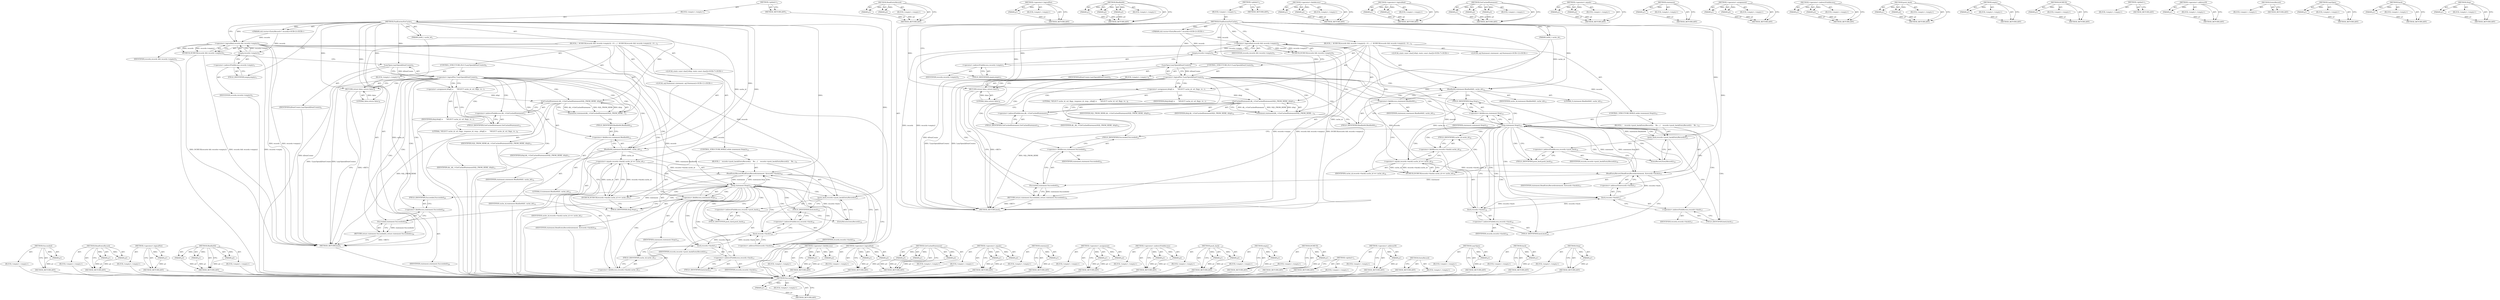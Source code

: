 digraph "Step" {
vulnerable_189 [label=<(METHOD,Succeeded)>];
vulnerable_190 [label=<(PARAM,p1)>];
vulnerable_191 [label=<(BLOCK,&lt;empty&gt;,&lt;empty&gt;)>];
vulnerable_192 [label=<(METHOD_RETURN,ANY)>];
vulnerable_171 [label=<(METHOD,ReadEntryRecord)>];
vulnerable_172 [label=<(PARAM,p1)>];
vulnerable_173 [label=<(PARAM,p2)>];
vulnerable_174 [label=<(BLOCK,&lt;empty&gt;,&lt;empty&gt;)>];
vulnerable_175 [label=<(METHOD_RETURN,ANY)>];
vulnerable_125 [label=<(METHOD,&lt;operator&gt;.logicalNot)>];
vulnerable_126 [label=<(PARAM,p1)>];
vulnerable_127 [label=<(BLOCK,&lt;empty&gt;,&lt;empty&gt;)>];
vulnerable_128 [label=<(METHOD_RETURN,ANY)>];
vulnerable_148 [label=<(METHOD,BindInt64)>];
vulnerable_149 [label=<(PARAM,p1)>];
vulnerable_150 [label=<(PARAM,p2)>];
vulnerable_151 [label=<(PARAM,p3)>];
vulnerable_152 [label=<(BLOCK,&lt;empty&gt;,&lt;empty&gt;)>];
vulnerable_153 [label=<(METHOD_RETURN,ANY)>];
vulnerable_6 [label=<(METHOD,&lt;global&gt;)<SUB>1</SUB>>];
vulnerable_7 [label=<(BLOCK,&lt;empty&gt;,&lt;empty&gt;)<SUB>1</SUB>>];
vulnerable_8 [label=<(METHOD,FindEntriesForCache)<SUB>1</SUB>>];
vulnerable_9 [label=<(PARAM,int64_t cache_id)<SUB>1</SUB>>];
vulnerable_10 [label="<(PARAM,std::vector&lt;EntryRecord&gt;* records)<SUB>2</SUB>>"];
vulnerable_11 [label=<(BLOCK,{
  DCHECK(records &amp;&amp; records-&gt;empty());
  if (...,{
  DCHECK(records &amp;&amp; records-&gt;empty());
  if (...)<SUB>2</SUB>>];
vulnerable_12 [label=<(DCHECK,DCHECK(records &amp;&amp; records-&gt;empty()))<SUB>3</SUB>>];
vulnerable_13 [label=<(&lt;operator&gt;.logicalAnd,records &amp;&amp; records-&gt;empty())<SUB>3</SUB>>];
vulnerable_14 [label=<(IDENTIFIER,records,records &amp;&amp; records-&gt;empty())<SUB>3</SUB>>];
vulnerable_15 [label=<(empty,records-&gt;empty())<SUB>3</SUB>>];
vulnerable_16 [label=<(&lt;operator&gt;.indirectFieldAccess,records-&gt;empty)<SUB>3</SUB>>];
vulnerable_17 [label=<(IDENTIFIER,records,records-&gt;empty())<SUB>3</SUB>>];
vulnerable_18 [label=<(FIELD_IDENTIFIER,empty,empty)<SUB>3</SUB>>];
vulnerable_19 [label=<(CONTROL_STRUCTURE,IF,if (!LazyOpen(kDontCreate)))<SUB>4</SUB>>];
vulnerable_20 [label=<(&lt;operator&gt;.logicalNot,!LazyOpen(kDontCreate))<SUB>4</SUB>>];
vulnerable_21 [label=<(LazyOpen,LazyOpen(kDontCreate))<SUB>4</SUB>>];
vulnerable_22 [label=<(IDENTIFIER,kDontCreate,LazyOpen(kDontCreate))<SUB>4</SUB>>];
vulnerable_23 [label=<(BLOCK,&lt;empty&gt;,&lt;empty&gt;)<SUB>5</SUB>>];
vulnerable_24 [label=<(RETURN,return false;,return false;)<SUB>5</SUB>>];
vulnerable_25 [label=<(LITERAL,false,return false;)<SUB>5</SUB>>];
vulnerable_26 [label="<(LOCAL,static const char[] kSql: static const char[])<SUB>7</SUB>>"];
vulnerable_27 [label=<(&lt;operator&gt;.assignment,kSql[] =
      &quot;SELECT cache_id, url, flags, re...)<SUB>7</SUB>>];
vulnerable_28 [label=<(IDENTIFIER,kSql,kSql[] =
      &quot;SELECT cache_id, url, flags, re...)<SUB>7</SUB>>];
vulnerable_29 [label=<(LITERAL,&quot;SELECT cache_id, url, flags, response_id, resp...,kSql[] =
      &quot;SELECT cache_id, url, flags, re...)<SUB>8</SUB>>];
vulnerable_30 [label="<(LOCAL,sql.Statement statement: sql.Statement)<SUB>11</SUB>>"];
vulnerable_31 [label=<(statement,statement(db_-&gt;GetCachedStatement(SQL_FROM_HERE...)<SUB>11</SUB>>];
vulnerable_32 [label=<(GetCachedStatement,db_-&gt;GetCachedStatement(SQL_FROM_HERE, kSql))<SUB>11</SUB>>];
vulnerable_33 [label=<(&lt;operator&gt;.indirectFieldAccess,db_-&gt;GetCachedStatement)<SUB>11</SUB>>];
vulnerable_34 [label=<(IDENTIFIER,db_,db_-&gt;GetCachedStatement(SQL_FROM_HERE, kSql))<SUB>11</SUB>>];
vulnerable_35 [label=<(FIELD_IDENTIFIER,GetCachedStatement,GetCachedStatement)<SUB>11</SUB>>];
vulnerable_36 [label=<(IDENTIFIER,SQL_FROM_HERE,db_-&gt;GetCachedStatement(SQL_FROM_HERE, kSql))<SUB>11</SUB>>];
vulnerable_37 [label=<(IDENTIFIER,kSql,db_-&gt;GetCachedStatement(SQL_FROM_HERE, kSql))<SUB>11</SUB>>];
vulnerable_38 [label=<(BindInt64,statement.BindInt64(0, cache_id))<SUB>12</SUB>>];
vulnerable_39 [label=<(&lt;operator&gt;.fieldAccess,statement.BindInt64)<SUB>12</SUB>>];
vulnerable_40 [label=<(IDENTIFIER,statement,statement.BindInt64(0, cache_id))<SUB>12</SUB>>];
vulnerable_41 [label=<(FIELD_IDENTIFIER,BindInt64,BindInt64)<SUB>12</SUB>>];
vulnerable_42 [label=<(LITERAL,0,statement.BindInt64(0, cache_id))<SUB>12</SUB>>];
vulnerable_43 [label=<(IDENTIFIER,cache_id,statement.BindInt64(0, cache_id))<SUB>12</SUB>>];
vulnerable_44 [label=<(CONTROL_STRUCTURE,WHILE,while (statement.Step()))<SUB>14</SUB>>];
vulnerable_45 [label=<(Step,statement.Step())<SUB>14</SUB>>];
vulnerable_46 [label=<(&lt;operator&gt;.fieldAccess,statement.Step)<SUB>14</SUB>>];
vulnerable_47 [label=<(IDENTIFIER,statement,statement.Step())<SUB>14</SUB>>];
vulnerable_48 [label=<(FIELD_IDENTIFIER,Step,Step)<SUB>14</SUB>>];
vulnerable_49 [label=<(BLOCK,{
    records-&gt;push_back(EntryRecord());
    Re...,{
    records-&gt;push_back(EntryRecord());
    Re...)<SUB>14</SUB>>];
vulnerable_50 [label=<(push_back,records-&gt;push_back(EntryRecord()))<SUB>15</SUB>>];
vulnerable_51 [label=<(&lt;operator&gt;.indirectFieldAccess,records-&gt;push_back)<SUB>15</SUB>>];
vulnerable_52 [label=<(IDENTIFIER,records,records-&gt;push_back(EntryRecord()))<SUB>15</SUB>>];
vulnerable_53 [label=<(FIELD_IDENTIFIER,push_back,push_back)<SUB>15</SUB>>];
vulnerable_54 [label=<(EntryRecord,EntryRecord())<SUB>15</SUB>>];
vulnerable_55 [label=<(ReadEntryRecord,ReadEntryRecord(statement, &amp;records-&gt;back()))<SUB>16</SUB>>];
vulnerable_56 [label=<(IDENTIFIER,statement,ReadEntryRecord(statement, &amp;records-&gt;back()))<SUB>16</SUB>>];
vulnerable_57 [label=<(&lt;operator&gt;.addressOf,&amp;records-&gt;back())<SUB>16</SUB>>];
vulnerable_58 [label=<(back,records-&gt;back())<SUB>16</SUB>>];
vulnerable_59 [label=<(&lt;operator&gt;.indirectFieldAccess,records-&gt;back)<SUB>16</SUB>>];
vulnerable_60 [label=<(IDENTIFIER,records,records-&gt;back())<SUB>16</SUB>>];
vulnerable_61 [label=<(FIELD_IDENTIFIER,back,back)<SUB>16</SUB>>];
vulnerable_62 [label=<(DCHECK,DCHECK(records-&gt;back().cache_id == cache_id))<SUB>17</SUB>>];
vulnerable_63 [label=<(&lt;operator&gt;.equals,records-&gt;back().cache_id == cache_id)<SUB>17</SUB>>];
vulnerable_64 [label=<(&lt;operator&gt;.fieldAccess,records-&gt;back().cache_id)<SUB>17</SUB>>];
vulnerable_65 [label=<(back,records-&gt;back())<SUB>17</SUB>>];
vulnerable_66 [label=<(&lt;operator&gt;.indirectFieldAccess,records-&gt;back)<SUB>17</SUB>>];
vulnerable_67 [label=<(IDENTIFIER,records,records-&gt;back())<SUB>17</SUB>>];
vulnerable_68 [label=<(FIELD_IDENTIFIER,back,back)<SUB>17</SUB>>];
vulnerable_69 [label=<(FIELD_IDENTIFIER,cache_id,cache_id)<SUB>17</SUB>>];
vulnerable_70 [label=<(IDENTIFIER,cache_id,records-&gt;back().cache_id == cache_id)<SUB>17</SUB>>];
vulnerable_71 [label=<(RETURN,return statement.Succeeded();,return statement.Succeeded();)<SUB>20</SUB>>];
vulnerable_72 [label=<(Succeeded,statement.Succeeded())<SUB>20</SUB>>];
vulnerable_73 [label=<(&lt;operator&gt;.fieldAccess,statement.Succeeded)<SUB>20</SUB>>];
vulnerable_74 [label=<(IDENTIFIER,statement,statement.Succeeded())<SUB>20</SUB>>];
vulnerable_75 [label=<(FIELD_IDENTIFIER,Succeeded,Succeeded)<SUB>20</SUB>>];
vulnerable_76 [label=<(METHOD_RETURN,bool)<SUB>1</SUB>>];
vulnerable_78 [label=<(METHOD_RETURN,ANY)<SUB>1</SUB>>];
vulnerable_154 [label=<(METHOD,&lt;operator&gt;.fieldAccess)>];
vulnerable_155 [label=<(PARAM,p1)>];
vulnerable_156 [label=<(PARAM,p2)>];
vulnerable_157 [label=<(BLOCK,&lt;empty&gt;,&lt;empty&gt;)>];
vulnerable_158 [label=<(METHOD_RETURN,ANY)>];
vulnerable_111 [label=<(METHOD,&lt;operator&gt;.logicalAnd)>];
vulnerable_112 [label=<(PARAM,p1)>];
vulnerable_113 [label=<(PARAM,p2)>];
vulnerable_114 [label=<(BLOCK,&lt;empty&gt;,&lt;empty&gt;)>];
vulnerable_115 [label=<(METHOD_RETURN,ANY)>];
vulnerable_142 [label=<(METHOD,GetCachedStatement)>];
vulnerable_143 [label=<(PARAM,p1)>];
vulnerable_144 [label=<(PARAM,p2)>];
vulnerable_145 [label=<(PARAM,p3)>];
vulnerable_146 [label=<(BLOCK,&lt;empty&gt;,&lt;empty&gt;)>];
vulnerable_147 [label=<(METHOD_RETURN,ANY)>];
vulnerable_184 [label=<(METHOD,&lt;operator&gt;.equals)>];
vulnerable_185 [label=<(PARAM,p1)>];
vulnerable_186 [label=<(PARAM,p2)>];
vulnerable_187 [label=<(BLOCK,&lt;empty&gt;,&lt;empty&gt;)>];
vulnerable_188 [label=<(METHOD_RETURN,ANY)>];
vulnerable_138 [label=<(METHOD,statement)>];
vulnerable_139 [label=<(PARAM,p1)>];
vulnerable_140 [label=<(BLOCK,&lt;empty&gt;,&lt;empty&gt;)>];
vulnerable_141 [label=<(METHOD_RETURN,ANY)>];
vulnerable_133 [label=<(METHOD,&lt;operator&gt;.assignment)>];
vulnerable_134 [label=<(PARAM,p1)>];
vulnerable_135 [label=<(PARAM,p2)>];
vulnerable_136 [label=<(BLOCK,&lt;empty&gt;,&lt;empty&gt;)>];
vulnerable_137 [label=<(METHOD_RETURN,ANY)>];
vulnerable_120 [label=<(METHOD,&lt;operator&gt;.indirectFieldAccess)>];
vulnerable_121 [label=<(PARAM,p1)>];
vulnerable_122 [label=<(PARAM,p2)>];
vulnerable_123 [label=<(BLOCK,&lt;empty&gt;,&lt;empty&gt;)>];
vulnerable_124 [label=<(METHOD_RETURN,ANY)>];
vulnerable_163 [label=<(METHOD,push_back)>];
vulnerable_164 [label=<(PARAM,p1)>];
vulnerable_165 [label=<(PARAM,p2)>];
vulnerable_166 [label=<(BLOCK,&lt;empty&gt;,&lt;empty&gt;)>];
vulnerable_167 [label=<(METHOD_RETURN,ANY)>];
vulnerable_116 [label=<(METHOD,empty)>];
vulnerable_117 [label=<(PARAM,p1)>];
vulnerable_118 [label=<(BLOCK,&lt;empty&gt;,&lt;empty&gt;)>];
vulnerable_119 [label=<(METHOD_RETURN,ANY)>];
vulnerable_107 [label=<(METHOD,DCHECK)>];
vulnerable_108 [label=<(PARAM,p1)>];
vulnerable_109 [label=<(BLOCK,&lt;empty&gt;,&lt;empty&gt;)>];
vulnerable_110 [label=<(METHOD_RETURN,ANY)>];
vulnerable_101 [label=<(METHOD,&lt;global&gt;)<SUB>1</SUB>>];
vulnerable_102 [label=<(BLOCK,&lt;empty&gt;,&lt;empty&gt;)>];
vulnerable_103 [label=<(METHOD_RETURN,ANY)>];
vulnerable_176 [label=<(METHOD,&lt;operator&gt;.addressOf)>];
vulnerable_177 [label=<(PARAM,p1)>];
vulnerable_178 [label=<(BLOCK,&lt;empty&gt;,&lt;empty&gt;)>];
vulnerable_179 [label=<(METHOD_RETURN,ANY)>];
vulnerable_168 [label=<(METHOD,EntryRecord)>];
vulnerable_169 [label=<(BLOCK,&lt;empty&gt;,&lt;empty&gt;)>];
vulnerable_170 [label=<(METHOD_RETURN,ANY)>];
vulnerable_129 [label=<(METHOD,LazyOpen)>];
vulnerable_130 [label=<(PARAM,p1)>];
vulnerable_131 [label=<(BLOCK,&lt;empty&gt;,&lt;empty&gt;)>];
vulnerable_132 [label=<(METHOD_RETURN,ANY)>];
vulnerable_180 [label=<(METHOD,back)>];
vulnerable_181 [label=<(PARAM,p1)>];
vulnerable_182 [label=<(BLOCK,&lt;empty&gt;,&lt;empty&gt;)>];
vulnerable_183 [label=<(METHOD_RETURN,ANY)>];
vulnerable_159 [label=<(METHOD,Step)>];
vulnerable_160 [label=<(PARAM,p1)>];
vulnerable_161 [label=<(BLOCK,&lt;empty&gt;,&lt;empty&gt;)>];
vulnerable_162 [label=<(METHOD_RETURN,ANY)>];
fixed_189 [label=<(METHOD,Succeeded)>];
fixed_190 [label=<(PARAM,p1)>];
fixed_191 [label=<(BLOCK,&lt;empty&gt;,&lt;empty&gt;)>];
fixed_192 [label=<(METHOD_RETURN,ANY)>];
fixed_171 [label=<(METHOD,ReadEntryRecord)>];
fixed_172 [label=<(PARAM,p1)>];
fixed_173 [label=<(PARAM,p2)>];
fixed_174 [label=<(BLOCK,&lt;empty&gt;,&lt;empty&gt;)>];
fixed_175 [label=<(METHOD_RETURN,ANY)>];
fixed_125 [label=<(METHOD,&lt;operator&gt;.logicalNot)>];
fixed_126 [label=<(PARAM,p1)>];
fixed_127 [label=<(BLOCK,&lt;empty&gt;,&lt;empty&gt;)>];
fixed_128 [label=<(METHOD_RETURN,ANY)>];
fixed_148 [label=<(METHOD,BindInt64)>];
fixed_149 [label=<(PARAM,p1)>];
fixed_150 [label=<(PARAM,p2)>];
fixed_151 [label=<(PARAM,p3)>];
fixed_152 [label=<(BLOCK,&lt;empty&gt;,&lt;empty&gt;)>];
fixed_153 [label=<(METHOD_RETURN,ANY)>];
fixed_6 [label=<(METHOD,&lt;global&gt;)<SUB>1</SUB>>];
fixed_7 [label=<(BLOCK,&lt;empty&gt;,&lt;empty&gt;)<SUB>1</SUB>>];
fixed_8 [label=<(METHOD,FindEntriesForCache)<SUB>1</SUB>>];
fixed_9 [label=<(PARAM,int64_t cache_id)<SUB>1</SUB>>];
fixed_10 [label="<(PARAM,std::vector&lt;EntryRecord&gt;* records)<SUB>2</SUB>>"];
fixed_11 [label=<(BLOCK,{
  DCHECK(records &amp;&amp; records-&gt;empty());
  if (...,{
  DCHECK(records &amp;&amp; records-&gt;empty());
  if (...)<SUB>2</SUB>>];
fixed_12 [label=<(DCHECK,DCHECK(records &amp;&amp; records-&gt;empty()))<SUB>3</SUB>>];
fixed_13 [label=<(&lt;operator&gt;.logicalAnd,records &amp;&amp; records-&gt;empty())<SUB>3</SUB>>];
fixed_14 [label=<(IDENTIFIER,records,records &amp;&amp; records-&gt;empty())<SUB>3</SUB>>];
fixed_15 [label=<(empty,records-&gt;empty())<SUB>3</SUB>>];
fixed_16 [label=<(&lt;operator&gt;.indirectFieldAccess,records-&gt;empty)<SUB>3</SUB>>];
fixed_17 [label=<(IDENTIFIER,records,records-&gt;empty())<SUB>3</SUB>>];
fixed_18 [label=<(FIELD_IDENTIFIER,empty,empty)<SUB>3</SUB>>];
fixed_19 [label=<(CONTROL_STRUCTURE,IF,if (!LazyOpen(kDontCreate)))<SUB>4</SUB>>];
fixed_20 [label=<(&lt;operator&gt;.logicalNot,!LazyOpen(kDontCreate))<SUB>4</SUB>>];
fixed_21 [label=<(LazyOpen,LazyOpen(kDontCreate))<SUB>4</SUB>>];
fixed_22 [label=<(IDENTIFIER,kDontCreate,LazyOpen(kDontCreate))<SUB>4</SUB>>];
fixed_23 [label=<(BLOCK,&lt;empty&gt;,&lt;empty&gt;)<SUB>5</SUB>>];
fixed_24 [label=<(RETURN,return false;,return false;)<SUB>5</SUB>>];
fixed_25 [label=<(LITERAL,false,return false;)<SUB>5</SUB>>];
fixed_26 [label="<(LOCAL,static const char[] kSql: static const char[])<SUB>7</SUB>>"];
fixed_27 [label=<(&lt;operator&gt;.assignment,kSql[] =
      &quot;SELECT cache_id, url, flags, re...)<SUB>7</SUB>>];
fixed_28 [label=<(IDENTIFIER,kSql,kSql[] =
      &quot;SELECT cache_id, url, flags, re...)<SUB>7</SUB>>];
fixed_29 [label=<(LITERAL,&quot;SELECT cache_id, url, flags, response_id, resp...,kSql[] =
      &quot;SELECT cache_id, url, flags, re...)<SUB>8</SUB>>];
fixed_30 [label="<(LOCAL,sql.Statement statement: sql.Statement)<SUB>12</SUB>>"];
fixed_31 [label=<(statement,statement(db_-&gt;GetCachedStatement(SQL_FROM_HERE...)<SUB>12</SUB>>];
fixed_32 [label=<(GetCachedStatement,db_-&gt;GetCachedStatement(SQL_FROM_HERE, kSql))<SUB>12</SUB>>];
fixed_33 [label=<(&lt;operator&gt;.indirectFieldAccess,db_-&gt;GetCachedStatement)<SUB>12</SUB>>];
fixed_34 [label=<(IDENTIFIER,db_,db_-&gt;GetCachedStatement(SQL_FROM_HERE, kSql))<SUB>12</SUB>>];
fixed_35 [label=<(FIELD_IDENTIFIER,GetCachedStatement,GetCachedStatement)<SUB>12</SUB>>];
fixed_36 [label=<(IDENTIFIER,SQL_FROM_HERE,db_-&gt;GetCachedStatement(SQL_FROM_HERE, kSql))<SUB>12</SUB>>];
fixed_37 [label=<(IDENTIFIER,kSql,db_-&gt;GetCachedStatement(SQL_FROM_HERE, kSql))<SUB>12</SUB>>];
fixed_38 [label=<(BindInt64,statement.BindInt64(0, cache_id))<SUB>13</SUB>>];
fixed_39 [label=<(&lt;operator&gt;.fieldAccess,statement.BindInt64)<SUB>13</SUB>>];
fixed_40 [label=<(IDENTIFIER,statement,statement.BindInt64(0, cache_id))<SUB>13</SUB>>];
fixed_41 [label=<(FIELD_IDENTIFIER,BindInt64,BindInt64)<SUB>13</SUB>>];
fixed_42 [label=<(LITERAL,0,statement.BindInt64(0, cache_id))<SUB>13</SUB>>];
fixed_43 [label=<(IDENTIFIER,cache_id,statement.BindInt64(0, cache_id))<SUB>13</SUB>>];
fixed_44 [label=<(CONTROL_STRUCTURE,WHILE,while (statement.Step()))<SUB>15</SUB>>];
fixed_45 [label=<(Step,statement.Step())<SUB>15</SUB>>];
fixed_46 [label=<(&lt;operator&gt;.fieldAccess,statement.Step)<SUB>15</SUB>>];
fixed_47 [label=<(IDENTIFIER,statement,statement.Step())<SUB>15</SUB>>];
fixed_48 [label=<(FIELD_IDENTIFIER,Step,Step)<SUB>15</SUB>>];
fixed_49 [label=<(BLOCK,{
    records-&gt;push_back(EntryRecord());
    Re...,{
    records-&gt;push_back(EntryRecord());
    Re...)<SUB>15</SUB>>];
fixed_50 [label=<(push_back,records-&gt;push_back(EntryRecord()))<SUB>16</SUB>>];
fixed_51 [label=<(&lt;operator&gt;.indirectFieldAccess,records-&gt;push_back)<SUB>16</SUB>>];
fixed_52 [label=<(IDENTIFIER,records,records-&gt;push_back(EntryRecord()))<SUB>16</SUB>>];
fixed_53 [label=<(FIELD_IDENTIFIER,push_back,push_back)<SUB>16</SUB>>];
fixed_54 [label=<(EntryRecord,EntryRecord())<SUB>16</SUB>>];
fixed_55 [label=<(ReadEntryRecord,ReadEntryRecord(statement, &amp;records-&gt;back()))<SUB>17</SUB>>];
fixed_56 [label=<(IDENTIFIER,statement,ReadEntryRecord(statement, &amp;records-&gt;back()))<SUB>17</SUB>>];
fixed_57 [label=<(&lt;operator&gt;.addressOf,&amp;records-&gt;back())<SUB>17</SUB>>];
fixed_58 [label=<(back,records-&gt;back())<SUB>17</SUB>>];
fixed_59 [label=<(&lt;operator&gt;.indirectFieldAccess,records-&gt;back)<SUB>17</SUB>>];
fixed_60 [label=<(IDENTIFIER,records,records-&gt;back())<SUB>17</SUB>>];
fixed_61 [label=<(FIELD_IDENTIFIER,back,back)<SUB>17</SUB>>];
fixed_62 [label=<(DCHECK,DCHECK(records-&gt;back().cache_id == cache_id))<SUB>18</SUB>>];
fixed_63 [label=<(&lt;operator&gt;.equals,records-&gt;back().cache_id == cache_id)<SUB>18</SUB>>];
fixed_64 [label=<(&lt;operator&gt;.fieldAccess,records-&gt;back().cache_id)<SUB>18</SUB>>];
fixed_65 [label=<(back,records-&gt;back())<SUB>18</SUB>>];
fixed_66 [label=<(&lt;operator&gt;.indirectFieldAccess,records-&gt;back)<SUB>18</SUB>>];
fixed_67 [label=<(IDENTIFIER,records,records-&gt;back())<SUB>18</SUB>>];
fixed_68 [label=<(FIELD_IDENTIFIER,back,back)<SUB>18</SUB>>];
fixed_69 [label=<(FIELD_IDENTIFIER,cache_id,cache_id)<SUB>18</SUB>>];
fixed_70 [label=<(IDENTIFIER,cache_id,records-&gt;back().cache_id == cache_id)<SUB>18</SUB>>];
fixed_71 [label=<(RETURN,return statement.Succeeded();,return statement.Succeeded();)<SUB>21</SUB>>];
fixed_72 [label=<(Succeeded,statement.Succeeded())<SUB>21</SUB>>];
fixed_73 [label=<(&lt;operator&gt;.fieldAccess,statement.Succeeded)<SUB>21</SUB>>];
fixed_74 [label=<(IDENTIFIER,statement,statement.Succeeded())<SUB>21</SUB>>];
fixed_75 [label=<(FIELD_IDENTIFIER,Succeeded,Succeeded)<SUB>21</SUB>>];
fixed_76 [label=<(METHOD_RETURN,bool)<SUB>1</SUB>>];
fixed_78 [label=<(METHOD_RETURN,ANY)<SUB>1</SUB>>];
fixed_154 [label=<(METHOD,&lt;operator&gt;.fieldAccess)>];
fixed_155 [label=<(PARAM,p1)>];
fixed_156 [label=<(PARAM,p2)>];
fixed_157 [label=<(BLOCK,&lt;empty&gt;,&lt;empty&gt;)>];
fixed_158 [label=<(METHOD_RETURN,ANY)>];
fixed_111 [label=<(METHOD,&lt;operator&gt;.logicalAnd)>];
fixed_112 [label=<(PARAM,p1)>];
fixed_113 [label=<(PARAM,p2)>];
fixed_114 [label=<(BLOCK,&lt;empty&gt;,&lt;empty&gt;)>];
fixed_115 [label=<(METHOD_RETURN,ANY)>];
fixed_142 [label=<(METHOD,GetCachedStatement)>];
fixed_143 [label=<(PARAM,p1)>];
fixed_144 [label=<(PARAM,p2)>];
fixed_145 [label=<(PARAM,p3)>];
fixed_146 [label=<(BLOCK,&lt;empty&gt;,&lt;empty&gt;)>];
fixed_147 [label=<(METHOD_RETURN,ANY)>];
fixed_184 [label=<(METHOD,&lt;operator&gt;.equals)>];
fixed_185 [label=<(PARAM,p1)>];
fixed_186 [label=<(PARAM,p2)>];
fixed_187 [label=<(BLOCK,&lt;empty&gt;,&lt;empty&gt;)>];
fixed_188 [label=<(METHOD_RETURN,ANY)>];
fixed_138 [label=<(METHOD,statement)>];
fixed_139 [label=<(PARAM,p1)>];
fixed_140 [label=<(BLOCK,&lt;empty&gt;,&lt;empty&gt;)>];
fixed_141 [label=<(METHOD_RETURN,ANY)>];
fixed_133 [label=<(METHOD,&lt;operator&gt;.assignment)>];
fixed_134 [label=<(PARAM,p1)>];
fixed_135 [label=<(PARAM,p2)>];
fixed_136 [label=<(BLOCK,&lt;empty&gt;,&lt;empty&gt;)>];
fixed_137 [label=<(METHOD_RETURN,ANY)>];
fixed_120 [label=<(METHOD,&lt;operator&gt;.indirectFieldAccess)>];
fixed_121 [label=<(PARAM,p1)>];
fixed_122 [label=<(PARAM,p2)>];
fixed_123 [label=<(BLOCK,&lt;empty&gt;,&lt;empty&gt;)>];
fixed_124 [label=<(METHOD_RETURN,ANY)>];
fixed_163 [label=<(METHOD,push_back)>];
fixed_164 [label=<(PARAM,p1)>];
fixed_165 [label=<(PARAM,p2)>];
fixed_166 [label=<(BLOCK,&lt;empty&gt;,&lt;empty&gt;)>];
fixed_167 [label=<(METHOD_RETURN,ANY)>];
fixed_116 [label=<(METHOD,empty)>];
fixed_117 [label=<(PARAM,p1)>];
fixed_118 [label=<(BLOCK,&lt;empty&gt;,&lt;empty&gt;)>];
fixed_119 [label=<(METHOD_RETURN,ANY)>];
fixed_107 [label=<(METHOD,DCHECK)>];
fixed_108 [label=<(PARAM,p1)>];
fixed_109 [label=<(BLOCK,&lt;empty&gt;,&lt;empty&gt;)>];
fixed_110 [label=<(METHOD_RETURN,ANY)>];
fixed_101 [label=<(METHOD,&lt;global&gt;)<SUB>1</SUB>>];
fixed_102 [label=<(BLOCK,&lt;empty&gt;,&lt;empty&gt;)>];
fixed_103 [label=<(METHOD_RETURN,ANY)>];
fixed_176 [label=<(METHOD,&lt;operator&gt;.addressOf)>];
fixed_177 [label=<(PARAM,p1)>];
fixed_178 [label=<(BLOCK,&lt;empty&gt;,&lt;empty&gt;)>];
fixed_179 [label=<(METHOD_RETURN,ANY)>];
fixed_168 [label=<(METHOD,EntryRecord)>];
fixed_169 [label=<(BLOCK,&lt;empty&gt;,&lt;empty&gt;)>];
fixed_170 [label=<(METHOD_RETURN,ANY)>];
fixed_129 [label=<(METHOD,LazyOpen)>];
fixed_130 [label=<(PARAM,p1)>];
fixed_131 [label=<(BLOCK,&lt;empty&gt;,&lt;empty&gt;)>];
fixed_132 [label=<(METHOD_RETURN,ANY)>];
fixed_180 [label=<(METHOD,back)>];
fixed_181 [label=<(PARAM,p1)>];
fixed_182 [label=<(BLOCK,&lt;empty&gt;,&lt;empty&gt;)>];
fixed_183 [label=<(METHOD_RETURN,ANY)>];
fixed_159 [label=<(METHOD,Step)>];
fixed_160 [label=<(PARAM,p1)>];
fixed_161 [label=<(BLOCK,&lt;empty&gt;,&lt;empty&gt;)>];
fixed_162 [label=<(METHOD_RETURN,ANY)>];
vulnerable_189 -> vulnerable_190  [key=0, label="AST: "];
vulnerable_189 -> vulnerable_190  [key=1, label="DDG: "];
vulnerable_189 -> vulnerable_191  [key=0, label="AST: "];
vulnerable_189 -> vulnerable_192  [key=0, label="AST: "];
vulnerable_189 -> vulnerable_192  [key=1, label="CFG: "];
vulnerable_190 -> vulnerable_192  [key=0, label="DDG: p1"];
vulnerable_191 -> fixed_189  [key=0];
vulnerable_192 -> fixed_189  [key=0];
vulnerable_171 -> vulnerable_172  [key=0, label="AST: "];
vulnerable_171 -> vulnerable_172  [key=1, label="DDG: "];
vulnerable_171 -> vulnerable_174  [key=0, label="AST: "];
vulnerable_171 -> vulnerable_173  [key=0, label="AST: "];
vulnerable_171 -> vulnerable_173  [key=1, label="DDG: "];
vulnerable_171 -> vulnerable_175  [key=0, label="AST: "];
vulnerable_171 -> vulnerable_175  [key=1, label="CFG: "];
vulnerable_172 -> vulnerable_175  [key=0, label="DDG: p1"];
vulnerable_173 -> vulnerable_175  [key=0, label="DDG: p2"];
vulnerable_174 -> fixed_189  [key=0];
vulnerable_175 -> fixed_189  [key=0];
vulnerable_125 -> vulnerable_126  [key=0, label="AST: "];
vulnerable_125 -> vulnerable_126  [key=1, label="DDG: "];
vulnerable_125 -> vulnerable_127  [key=0, label="AST: "];
vulnerable_125 -> vulnerable_128  [key=0, label="AST: "];
vulnerable_125 -> vulnerable_128  [key=1, label="CFG: "];
vulnerable_126 -> vulnerable_128  [key=0, label="DDG: p1"];
vulnerable_127 -> fixed_189  [key=0];
vulnerable_128 -> fixed_189  [key=0];
vulnerable_148 -> vulnerable_149  [key=0, label="AST: "];
vulnerable_148 -> vulnerable_149  [key=1, label="DDG: "];
vulnerable_148 -> vulnerable_152  [key=0, label="AST: "];
vulnerable_148 -> vulnerable_150  [key=0, label="AST: "];
vulnerable_148 -> vulnerable_150  [key=1, label="DDG: "];
vulnerable_148 -> vulnerable_153  [key=0, label="AST: "];
vulnerable_148 -> vulnerable_153  [key=1, label="CFG: "];
vulnerable_148 -> vulnerable_151  [key=0, label="AST: "];
vulnerable_148 -> vulnerable_151  [key=1, label="DDG: "];
vulnerable_149 -> vulnerable_153  [key=0, label="DDG: p1"];
vulnerable_150 -> vulnerable_153  [key=0, label="DDG: p2"];
vulnerable_151 -> vulnerable_153  [key=0, label="DDG: p3"];
vulnerable_152 -> fixed_189  [key=0];
vulnerable_153 -> fixed_189  [key=0];
vulnerable_6 -> vulnerable_7  [key=0, label="AST: "];
vulnerable_6 -> vulnerable_78  [key=0, label="AST: "];
vulnerable_6 -> vulnerable_78  [key=1, label="CFG: "];
vulnerable_7 -> vulnerable_8  [key=0, label="AST: "];
vulnerable_8 -> vulnerable_9  [key=0, label="AST: "];
vulnerable_8 -> vulnerable_9  [key=1, label="DDG: "];
vulnerable_8 -> vulnerable_10  [key=0, label="AST: "];
vulnerable_8 -> vulnerable_10  [key=1, label="DDG: "];
vulnerable_8 -> vulnerable_11  [key=0, label="AST: "];
vulnerable_8 -> vulnerable_76  [key=0, label="AST: "];
vulnerable_8 -> vulnerable_13  [key=0, label="CFG: "];
vulnerable_8 -> vulnerable_13  [key=1, label="DDG: "];
vulnerable_8 -> vulnerable_18  [key=0, label="CFG: "];
vulnerable_8 -> vulnerable_27  [key=0, label="DDG: "];
vulnerable_8 -> vulnerable_38  [key=0, label="DDG: "];
vulnerable_8 -> vulnerable_24  [key=0, label="DDG: "];
vulnerable_8 -> vulnerable_32  [key=0, label="DDG: "];
vulnerable_8 -> vulnerable_21  [key=0, label="DDG: "];
vulnerable_8 -> vulnerable_25  [key=0, label="DDG: "];
vulnerable_8 -> vulnerable_50  [key=0, label="DDG: "];
vulnerable_8 -> vulnerable_55  [key=0, label="DDG: "];
vulnerable_8 -> vulnerable_63  [key=0, label="DDG: "];
vulnerable_9 -> vulnerable_76  [key=0, label="DDG: cache_id"];
vulnerable_9 -> vulnerable_38  [key=0, label="DDG: cache_id"];
vulnerable_10 -> vulnerable_13  [key=0, label="DDG: records"];
vulnerable_10 -> vulnerable_15  [key=0, label="DDG: records"];
vulnerable_11 -> vulnerable_12  [key=0, label="AST: "];
vulnerable_11 -> vulnerable_19  [key=0, label="AST: "];
vulnerable_11 -> vulnerable_26  [key=0, label="AST: "];
vulnerable_11 -> vulnerable_27  [key=0, label="AST: "];
vulnerable_11 -> vulnerable_30  [key=0, label="AST: "];
vulnerable_11 -> vulnerable_31  [key=0, label="AST: "];
vulnerable_11 -> vulnerable_38  [key=0, label="AST: "];
vulnerable_11 -> vulnerable_44  [key=0, label="AST: "];
vulnerable_11 -> vulnerable_71  [key=0, label="AST: "];
vulnerable_12 -> vulnerable_13  [key=0, label="AST: "];
vulnerable_12 -> vulnerable_21  [key=0, label="CFG: "];
vulnerable_12 -> vulnerable_76  [key=0, label="DDG: records &amp;&amp; records-&gt;empty()"];
vulnerable_12 -> vulnerable_76  [key=1, label="DDG: DCHECK(records &amp;&amp; records-&gt;empty())"];
vulnerable_13 -> vulnerable_14  [key=0, label="AST: "];
vulnerable_13 -> vulnerable_15  [key=0, label="AST: "];
vulnerable_13 -> vulnerable_12  [key=0, label="CFG: "];
vulnerable_13 -> vulnerable_12  [key=1, label="DDG: records"];
vulnerable_13 -> vulnerable_12  [key=2, label="DDG: records-&gt;empty()"];
vulnerable_13 -> vulnerable_76  [key=0, label="DDG: records"];
vulnerable_13 -> vulnerable_76  [key=1, label="DDG: records-&gt;empty()"];
vulnerable_13 -> vulnerable_50  [key=0, label="DDG: records"];
vulnerable_13 -> vulnerable_58  [key=0, label="DDG: records"];
vulnerable_13 -> vulnerable_65  [key=0, label="DDG: records"];
vulnerable_14 -> fixed_189  [key=0];
vulnerable_15 -> vulnerable_16  [key=0, label="AST: "];
vulnerable_15 -> vulnerable_13  [key=0, label="CFG: "];
vulnerable_15 -> vulnerable_13  [key=1, label="DDG: records-&gt;empty"];
vulnerable_15 -> vulnerable_76  [key=0, label="DDG: records-&gt;empty"];
vulnerable_16 -> vulnerable_17  [key=0, label="AST: "];
vulnerable_16 -> vulnerable_18  [key=0, label="AST: "];
vulnerable_16 -> vulnerable_15  [key=0, label="CFG: "];
vulnerable_17 -> fixed_189  [key=0];
vulnerable_18 -> vulnerable_16  [key=0, label="CFG: "];
vulnerable_19 -> vulnerable_20  [key=0, label="AST: "];
vulnerable_19 -> vulnerable_23  [key=0, label="AST: "];
vulnerable_20 -> vulnerable_21  [key=0, label="AST: "];
vulnerable_20 -> vulnerable_24  [key=0, label="CFG: "];
vulnerable_20 -> vulnerable_24  [key=1, label="CDG: "];
vulnerable_20 -> vulnerable_27  [key=0, label="CFG: "];
vulnerable_20 -> vulnerable_27  [key=1, label="CDG: "];
vulnerable_20 -> vulnerable_76  [key=0, label="DDG: LazyOpen(kDontCreate)"];
vulnerable_20 -> vulnerable_76  [key=1, label="DDG: !LazyOpen(kDontCreate)"];
vulnerable_20 -> vulnerable_48  [key=0, label="CDG: "];
vulnerable_20 -> vulnerable_32  [key=0, label="CDG: "];
vulnerable_20 -> vulnerable_73  [key=0, label="CDG: "];
vulnerable_20 -> vulnerable_75  [key=0, label="CDG: "];
vulnerable_20 -> vulnerable_46  [key=0, label="CDG: "];
vulnerable_20 -> vulnerable_38  [key=0, label="CDG: "];
vulnerable_20 -> vulnerable_72  [key=0, label="CDG: "];
vulnerable_20 -> vulnerable_45  [key=0, label="CDG: "];
vulnerable_20 -> vulnerable_35  [key=0, label="CDG: "];
vulnerable_20 -> vulnerable_33  [key=0, label="CDG: "];
vulnerable_20 -> vulnerable_71  [key=0, label="CDG: "];
vulnerable_20 -> vulnerable_41  [key=0, label="CDG: "];
vulnerable_20 -> vulnerable_39  [key=0, label="CDG: "];
vulnerable_20 -> vulnerable_31  [key=0, label="CDG: "];
vulnerable_21 -> vulnerable_22  [key=0, label="AST: "];
vulnerable_21 -> vulnerable_20  [key=0, label="CFG: "];
vulnerable_21 -> vulnerable_20  [key=1, label="DDG: kDontCreate"];
vulnerable_21 -> vulnerable_76  [key=0, label="DDG: kDontCreate"];
vulnerable_22 -> fixed_189  [key=0];
vulnerable_23 -> vulnerable_24  [key=0, label="AST: "];
vulnerable_24 -> vulnerable_25  [key=0, label="AST: "];
vulnerable_24 -> vulnerable_76  [key=0, label="CFG: "];
vulnerable_24 -> vulnerable_76  [key=1, label="DDG: &lt;RET&gt;"];
vulnerable_25 -> vulnerable_24  [key=0, label="DDG: false"];
vulnerable_26 -> fixed_189  [key=0];
vulnerable_27 -> vulnerable_28  [key=0, label="AST: "];
vulnerable_27 -> vulnerable_29  [key=0, label="AST: "];
vulnerable_27 -> vulnerable_35  [key=0, label="CFG: "];
vulnerable_27 -> vulnerable_32  [key=0, label="DDG: kSql"];
vulnerable_28 -> fixed_189  [key=0];
vulnerable_29 -> fixed_189  [key=0];
vulnerable_30 -> fixed_189  [key=0];
vulnerable_31 -> vulnerable_32  [key=0, label="AST: "];
vulnerable_31 -> vulnerable_41  [key=0, label="CFG: "];
vulnerable_32 -> vulnerable_33  [key=0, label="AST: "];
vulnerable_32 -> vulnerable_36  [key=0, label="AST: "];
vulnerable_32 -> vulnerable_37  [key=0, label="AST: "];
vulnerable_32 -> vulnerable_31  [key=0, label="CFG: "];
vulnerable_32 -> vulnerable_31  [key=1, label="DDG: db_-&gt;GetCachedStatement"];
vulnerable_32 -> vulnerable_31  [key=2, label="DDG: SQL_FROM_HERE"];
vulnerable_32 -> vulnerable_31  [key=3, label="DDG: kSql"];
vulnerable_32 -> vulnerable_76  [key=0, label="DDG: SQL_FROM_HERE"];
vulnerable_33 -> vulnerable_34  [key=0, label="AST: "];
vulnerable_33 -> vulnerable_35  [key=0, label="AST: "];
vulnerable_33 -> vulnerable_32  [key=0, label="CFG: "];
vulnerable_34 -> fixed_189  [key=0];
vulnerable_35 -> vulnerable_33  [key=0, label="CFG: "];
vulnerable_36 -> fixed_189  [key=0];
vulnerable_37 -> fixed_189  [key=0];
vulnerable_38 -> vulnerable_39  [key=0, label="AST: "];
vulnerable_38 -> vulnerable_42  [key=0, label="AST: "];
vulnerable_38 -> vulnerable_43  [key=0, label="AST: "];
vulnerable_38 -> vulnerable_48  [key=0, label="CFG: "];
vulnerable_38 -> vulnerable_55  [key=0, label="DDG: statement.BindInt64"];
vulnerable_38 -> vulnerable_63  [key=0, label="DDG: cache_id"];
vulnerable_39 -> vulnerable_40  [key=0, label="AST: "];
vulnerable_39 -> vulnerable_41  [key=0, label="AST: "];
vulnerable_39 -> vulnerable_38  [key=0, label="CFG: "];
vulnerable_40 -> fixed_189  [key=0];
vulnerable_41 -> vulnerable_39  [key=0, label="CFG: "];
vulnerable_42 -> fixed_189  [key=0];
vulnerable_43 -> fixed_189  [key=0];
vulnerable_44 -> vulnerable_45  [key=0, label="AST: "];
vulnerable_44 -> vulnerable_49  [key=0, label="AST: "];
vulnerable_45 -> vulnerable_46  [key=0, label="AST: "];
vulnerable_45 -> vulnerable_46  [key=1, label="CDG: "];
vulnerable_45 -> vulnerable_53  [key=0, label="CFG: "];
vulnerable_45 -> vulnerable_53  [key=1, label="CDG: "];
vulnerable_45 -> vulnerable_75  [key=0, label="CFG: "];
vulnerable_45 -> vulnerable_55  [key=0, label="DDG: statement.Step"];
vulnerable_45 -> vulnerable_55  [key=1, label="CDG: "];
vulnerable_45 -> vulnerable_48  [key=0, label="CDG: "];
vulnerable_45 -> vulnerable_68  [key=0, label="CDG: "];
vulnerable_45 -> vulnerable_64  [key=0, label="CDG: "];
vulnerable_45 -> vulnerable_51  [key=0, label="CDG: "];
vulnerable_45 -> vulnerable_57  [key=0, label="CDG: "];
vulnerable_45 -> vulnerable_66  [key=0, label="CDG: "];
vulnerable_45 -> vulnerable_69  [key=0, label="CDG: "];
vulnerable_45 -> vulnerable_45  [key=0, label="CDG: "];
vulnerable_45 -> vulnerable_65  [key=0, label="CDG: "];
vulnerable_45 -> vulnerable_50  [key=0, label="CDG: "];
vulnerable_45 -> vulnerable_59  [key=0, label="CDG: "];
vulnerable_45 -> vulnerable_54  [key=0, label="CDG: "];
vulnerable_45 -> vulnerable_58  [key=0, label="CDG: "];
vulnerable_45 -> vulnerable_61  [key=0, label="CDG: "];
vulnerable_45 -> vulnerable_63  [key=0, label="CDG: "];
vulnerable_45 -> vulnerable_62  [key=0, label="CDG: "];
vulnerable_46 -> vulnerable_47  [key=0, label="AST: "];
vulnerable_46 -> vulnerable_48  [key=0, label="AST: "];
vulnerable_46 -> vulnerable_45  [key=0, label="CFG: "];
vulnerable_47 -> fixed_189  [key=0];
vulnerable_48 -> vulnerable_46  [key=0, label="CFG: "];
vulnerable_49 -> vulnerable_50  [key=0, label="AST: "];
vulnerable_49 -> vulnerable_55  [key=0, label="AST: "];
vulnerable_49 -> vulnerable_62  [key=0, label="AST: "];
vulnerable_50 -> vulnerable_51  [key=0, label="AST: "];
vulnerable_50 -> vulnerable_54  [key=0, label="AST: "];
vulnerable_50 -> vulnerable_61  [key=0, label="CFG: "];
vulnerable_51 -> vulnerable_52  [key=0, label="AST: "];
vulnerable_51 -> vulnerable_53  [key=0, label="AST: "];
vulnerable_51 -> vulnerable_54  [key=0, label="CFG: "];
vulnerable_52 -> fixed_189  [key=0];
vulnerable_53 -> vulnerable_51  [key=0, label="CFG: "];
vulnerable_54 -> vulnerable_50  [key=0, label="CFG: "];
vulnerable_55 -> vulnerable_56  [key=0, label="AST: "];
vulnerable_55 -> vulnerable_57  [key=0, label="AST: "];
vulnerable_55 -> vulnerable_68  [key=0, label="CFG: "];
vulnerable_55 -> vulnerable_45  [key=0, label="DDG: statement"];
vulnerable_55 -> vulnerable_72  [key=0, label="DDG: statement"];
vulnerable_56 -> fixed_189  [key=0];
vulnerable_57 -> vulnerable_58  [key=0, label="AST: "];
vulnerable_57 -> vulnerable_55  [key=0, label="CFG: "];
vulnerable_58 -> vulnerable_59  [key=0, label="AST: "];
vulnerable_58 -> vulnerable_57  [key=0, label="CFG: "];
vulnerable_58 -> vulnerable_55  [key=0, label="DDG: records-&gt;back"];
vulnerable_58 -> vulnerable_65  [key=0, label="DDG: records-&gt;back"];
vulnerable_59 -> vulnerable_60  [key=0, label="AST: "];
vulnerable_59 -> vulnerable_61  [key=0, label="AST: "];
vulnerable_59 -> vulnerable_58  [key=0, label="CFG: "];
vulnerable_60 -> fixed_189  [key=0];
vulnerable_61 -> vulnerable_59  [key=0, label="CFG: "];
vulnerable_62 -> vulnerable_63  [key=0, label="AST: "];
vulnerable_62 -> vulnerable_48  [key=0, label="CFG: "];
vulnerable_63 -> vulnerable_64  [key=0, label="AST: "];
vulnerable_63 -> vulnerable_70  [key=0, label="AST: "];
vulnerable_63 -> vulnerable_62  [key=0, label="CFG: "];
vulnerable_63 -> vulnerable_62  [key=1, label="DDG: records-&gt;back().cache_id"];
vulnerable_63 -> vulnerable_62  [key=2, label="DDG: cache_id"];
vulnerable_63 -> vulnerable_55  [key=0, label="DDG: records-&gt;back().cache_id"];
vulnerable_64 -> vulnerable_65  [key=0, label="AST: "];
vulnerable_64 -> vulnerable_69  [key=0, label="AST: "];
vulnerable_64 -> vulnerable_63  [key=0, label="CFG: "];
vulnerable_65 -> vulnerable_66  [key=0, label="AST: "];
vulnerable_65 -> vulnerable_69  [key=0, label="CFG: "];
vulnerable_65 -> vulnerable_58  [key=0, label="DDG: records-&gt;back"];
vulnerable_66 -> vulnerable_67  [key=0, label="AST: "];
vulnerable_66 -> vulnerable_68  [key=0, label="AST: "];
vulnerable_66 -> vulnerable_65  [key=0, label="CFG: "];
vulnerable_67 -> fixed_189  [key=0];
vulnerable_68 -> vulnerable_66  [key=0, label="CFG: "];
vulnerable_69 -> vulnerable_64  [key=0, label="CFG: "];
vulnerable_70 -> fixed_189  [key=0];
vulnerable_71 -> vulnerable_72  [key=0, label="AST: "];
vulnerable_71 -> vulnerable_76  [key=0, label="CFG: "];
vulnerable_71 -> vulnerable_76  [key=1, label="DDG: &lt;RET&gt;"];
vulnerable_72 -> vulnerable_73  [key=0, label="AST: "];
vulnerable_72 -> vulnerable_71  [key=0, label="CFG: "];
vulnerable_72 -> vulnerable_71  [key=1, label="DDG: statement.Succeeded()"];
vulnerable_73 -> vulnerable_74  [key=0, label="AST: "];
vulnerable_73 -> vulnerable_75  [key=0, label="AST: "];
vulnerable_73 -> vulnerable_72  [key=0, label="CFG: "];
vulnerable_74 -> fixed_189  [key=0];
vulnerable_75 -> vulnerable_73  [key=0, label="CFG: "];
vulnerable_76 -> fixed_189  [key=0];
vulnerable_78 -> fixed_189  [key=0];
vulnerable_154 -> vulnerable_155  [key=0, label="AST: "];
vulnerable_154 -> vulnerable_155  [key=1, label="DDG: "];
vulnerable_154 -> vulnerable_157  [key=0, label="AST: "];
vulnerable_154 -> vulnerable_156  [key=0, label="AST: "];
vulnerable_154 -> vulnerable_156  [key=1, label="DDG: "];
vulnerable_154 -> vulnerable_158  [key=0, label="AST: "];
vulnerable_154 -> vulnerable_158  [key=1, label="CFG: "];
vulnerable_155 -> vulnerable_158  [key=0, label="DDG: p1"];
vulnerable_156 -> vulnerable_158  [key=0, label="DDG: p2"];
vulnerable_157 -> fixed_189  [key=0];
vulnerable_158 -> fixed_189  [key=0];
vulnerable_111 -> vulnerable_112  [key=0, label="AST: "];
vulnerable_111 -> vulnerable_112  [key=1, label="DDG: "];
vulnerable_111 -> vulnerable_114  [key=0, label="AST: "];
vulnerable_111 -> vulnerable_113  [key=0, label="AST: "];
vulnerable_111 -> vulnerable_113  [key=1, label="DDG: "];
vulnerable_111 -> vulnerable_115  [key=0, label="AST: "];
vulnerable_111 -> vulnerable_115  [key=1, label="CFG: "];
vulnerable_112 -> vulnerable_115  [key=0, label="DDG: p1"];
vulnerable_113 -> vulnerable_115  [key=0, label="DDG: p2"];
vulnerable_114 -> fixed_189  [key=0];
vulnerable_115 -> fixed_189  [key=0];
vulnerable_142 -> vulnerable_143  [key=0, label="AST: "];
vulnerable_142 -> vulnerable_143  [key=1, label="DDG: "];
vulnerable_142 -> vulnerable_146  [key=0, label="AST: "];
vulnerable_142 -> vulnerable_144  [key=0, label="AST: "];
vulnerable_142 -> vulnerable_144  [key=1, label="DDG: "];
vulnerable_142 -> vulnerable_147  [key=0, label="AST: "];
vulnerable_142 -> vulnerable_147  [key=1, label="CFG: "];
vulnerable_142 -> vulnerable_145  [key=0, label="AST: "];
vulnerable_142 -> vulnerable_145  [key=1, label="DDG: "];
vulnerable_143 -> vulnerable_147  [key=0, label="DDG: p1"];
vulnerable_144 -> vulnerable_147  [key=0, label="DDG: p2"];
vulnerable_145 -> vulnerable_147  [key=0, label="DDG: p3"];
vulnerable_146 -> fixed_189  [key=0];
vulnerable_147 -> fixed_189  [key=0];
vulnerable_184 -> vulnerable_185  [key=0, label="AST: "];
vulnerable_184 -> vulnerable_185  [key=1, label="DDG: "];
vulnerable_184 -> vulnerable_187  [key=0, label="AST: "];
vulnerable_184 -> vulnerable_186  [key=0, label="AST: "];
vulnerable_184 -> vulnerable_186  [key=1, label="DDG: "];
vulnerable_184 -> vulnerable_188  [key=0, label="AST: "];
vulnerable_184 -> vulnerable_188  [key=1, label="CFG: "];
vulnerable_185 -> vulnerable_188  [key=0, label="DDG: p1"];
vulnerable_186 -> vulnerable_188  [key=0, label="DDG: p2"];
vulnerable_187 -> fixed_189  [key=0];
vulnerable_188 -> fixed_189  [key=0];
vulnerable_138 -> vulnerable_139  [key=0, label="AST: "];
vulnerable_138 -> vulnerable_139  [key=1, label="DDG: "];
vulnerable_138 -> vulnerable_140  [key=0, label="AST: "];
vulnerable_138 -> vulnerable_141  [key=0, label="AST: "];
vulnerable_138 -> vulnerable_141  [key=1, label="CFG: "];
vulnerable_139 -> vulnerable_141  [key=0, label="DDG: p1"];
vulnerable_140 -> fixed_189  [key=0];
vulnerable_141 -> fixed_189  [key=0];
vulnerable_133 -> vulnerable_134  [key=0, label="AST: "];
vulnerable_133 -> vulnerable_134  [key=1, label="DDG: "];
vulnerable_133 -> vulnerable_136  [key=0, label="AST: "];
vulnerable_133 -> vulnerable_135  [key=0, label="AST: "];
vulnerable_133 -> vulnerable_135  [key=1, label="DDG: "];
vulnerable_133 -> vulnerable_137  [key=0, label="AST: "];
vulnerable_133 -> vulnerable_137  [key=1, label="CFG: "];
vulnerable_134 -> vulnerable_137  [key=0, label="DDG: p1"];
vulnerable_135 -> vulnerable_137  [key=0, label="DDG: p2"];
vulnerable_136 -> fixed_189  [key=0];
vulnerable_137 -> fixed_189  [key=0];
vulnerable_120 -> vulnerable_121  [key=0, label="AST: "];
vulnerable_120 -> vulnerable_121  [key=1, label="DDG: "];
vulnerable_120 -> vulnerable_123  [key=0, label="AST: "];
vulnerable_120 -> vulnerable_122  [key=0, label="AST: "];
vulnerable_120 -> vulnerable_122  [key=1, label="DDG: "];
vulnerable_120 -> vulnerable_124  [key=0, label="AST: "];
vulnerable_120 -> vulnerable_124  [key=1, label="CFG: "];
vulnerable_121 -> vulnerable_124  [key=0, label="DDG: p1"];
vulnerable_122 -> vulnerable_124  [key=0, label="DDG: p2"];
vulnerable_123 -> fixed_189  [key=0];
vulnerable_124 -> fixed_189  [key=0];
vulnerable_163 -> vulnerable_164  [key=0, label="AST: "];
vulnerable_163 -> vulnerable_164  [key=1, label="DDG: "];
vulnerable_163 -> vulnerable_166  [key=0, label="AST: "];
vulnerable_163 -> vulnerable_165  [key=0, label="AST: "];
vulnerable_163 -> vulnerable_165  [key=1, label="DDG: "];
vulnerable_163 -> vulnerable_167  [key=0, label="AST: "];
vulnerable_163 -> vulnerable_167  [key=1, label="CFG: "];
vulnerable_164 -> vulnerable_167  [key=0, label="DDG: p1"];
vulnerable_165 -> vulnerable_167  [key=0, label="DDG: p2"];
vulnerable_166 -> fixed_189  [key=0];
vulnerable_167 -> fixed_189  [key=0];
vulnerable_116 -> vulnerable_117  [key=0, label="AST: "];
vulnerable_116 -> vulnerable_117  [key=1, label="DDG: "];
vulnerable_116 -> vulnerable_118  [key=0, label="AST: "];
vulnerable_116 -> vulnerable_119  [key=0, label="AST: "];
vulnerable_116 -> vulnerable_119  [key=1, label="CFG: "];
vulnerable_117 -> vulnerable_119  [key=0, label="DDG: p1"];
vulnerable_118 -> fixed_189  [key=0];
vulnerable_119 -> fixed_189  [key=0];
vulnerable_107 -> vulnerable_108  [key=0, label="AST: "];
vulnerable_107 -> vulnerable_108  [key=1, label="DDG: "];
vulnerable_107 -> vulnerable_109  [key=0, label="AST: "];
vulnerable_107 -> vulnerable_110  [key=0, label="AST: "];
vulnerable_107 -> vulnerable_110  [key=1, label="CFG: "];
vulnerable_108 -> vulnerable_110  [key=0, label="DDG: p1"];
vulnerable_109 -> fixed_189  [key=0];
vulnerable_110 -> fixed_189  [key=0];
vulnerable_101 -> vulnerable_102  [key=0, label="AST: "];
vulnerable_101 -> vulnerable_103  [key=0, label="AST: "];
vulnerable_101 -> vulnerable_103  [key=1, label="CFG: "];
vulnerable_102 -> fixed_189  [key=0];
vulnerable_103 -> fixed_189  [key=0];
vulnerable_176 -> vulnerable_177  [key=0, label="AST: "];
vulnerable_176 -> vulnerable_177  [key=1, label="DDG: "];
vulnerable_176 -> vulnerable_178  [key=0, label="AST: "];
vulnerable_176 -> vulnerable_179  [key=0, label="AST: "];
vulnerable_176 -> vulnerable_179  [key=1, label="CFG: "];
vulnerable_177 -> vulnerable_179  [key=0, label="DDG: p1"];
vulnerable_178 -> fixed_189  [key=0];
vulnerable_179 -> fixed_189  [key=0];
vulnerable_168 -> vulnerable_169  [key=0, label="AST: "];
vulnerable_168 -> vulnerable_170  [key=0, label="AST: "];
vulnerable_168 -> vulnerable_170  [key=1, label="CFG: "];
vulnerable_169 -> fixed_189  [key=0];
vulnerable_170 -> fixed_189  [key=0];
vulnerable_129 -> vulnerable_130  [key=0, label="AST: "];
vulnerable_129 -> vulnerable_130  [key=1, label="DDG: "];
vulnerable_129 -> vulnerable_131  [key=0, label="AST: "];
vulnerable_129 -> vulnerable_132  [key=0, label="AST: "];
vulnerable_129 -> vulnerable_132  [key=1, label="CFG: "];
vulnerable_130 -> vulnerable_132  [key=0, label="DDG: p1"];
vulnerable_131 -> fixed_189  [key=0];
vulnerable_132 -> fixed_189  [key=0];
vulnerable_180 -> vulnerable_181  [key=0, label="AST: "];
vulnerable_180 -> vulnerable_181  [key=1, label="DDG: "];
vulnerable_180 -> vulnerable_182  [key=0, label="AST: "];
vulnerable_180 -> vulnerable_183  [key=0, label="AST: "];
vulnerable_180 -> vulnerable_183  [key=1, label="CFG: "];
vulnerable_181 -> vulnerable_183  [key=0, label="DDG: p1"];
vulnerable_182 -> fixed_189  [key=0];
vulnerable_183 -> fixed_189  [key=0];
vulnerable_159 -> vulnerable_160  [key=0, label="AST: "];
vulnerable_159 -> vulnerable_160  [key=1, label="DDG: "];
vulnerable_159 -> vulnerable_161  [key=0, label="AST: "];
vulnerable_159 -> vulnerable_162  [key=0, label="AST: "];
vulnerable_159 -> vulnerable_162  [key=1, label="CFG: "];
vulnerable_160 -> vulnerable_162  [key=0, label="DDG: p1"];
vulnerable_161 -> fixed_189  [key=0];
vulnerable_162 -> fixed_189  [key=0];
fixed_189 -> fixed_190  [key=0, label="AST: "];
fixed_189 -> fixed_190  [key=1, label="DDG: "];
fixed_189 -> fixed_191  [key=0, label="AST: "];
fixed_189 -> fixed_192  [key=0, label="AST: "];
fixed_189 -> fixed_192  [key=1, label="CFG: "];
fixed_190 -> fixed_192  [key=0, label="DDG: p1"];
fixed_171 -> fixed_172  [key=0, label="AST: "];
fixed_171 -> fixed_172  [key=1, label="DDG: "];
fixed_171 -> fixed_174  [key=0, label="AST: "];
fixed_171 -> fixed_173  [key=0, label="AST: "];
fixed_171 -> fixed_173  [key=1, label="DDG: "];
fixed_171 -> fixed_175  [key=0, label="AST: "];
fixed_171 -> fixed_175  [key=1, label="CFG: "];
fixed_172 -> fixed_175  [key=0, label="DDG: p1"];
fixed_173 -> fixed_175  [key=0, label="DDG: p2"];
fixed_125 -> fixed_126  [key=0, label="AST: "];
fixed_125 -> fixed_126  [key=1, label="DDG: "];
fixed_125 -> fixed_127  [key=0, label="AST: "];
fixed_125 -> fixed_128  [key=0, label="AST: "];
fixed_125 -> fixed_128  [key=1, label="CFG: "];
fixed_126 -> fixed_128  [key=0, label="DDG: p1"];
fixed_148 -> fixed_149  [key=0, label="AST: "];
fixed_148 -> fixed_149  [key=1, label="DDG: "];
fixed_148 -> fixed_152  [key=0, label="AST: "];
fixed_148 -> fixed_150  [key=0, label="AST: "];
fixed_148 -> fixed_150  [key=1, label="DDG: "];
fixed_148 -> fixed_153  [key=0, label="AST: "];
fixed_148 -> fixed_153  [key=1, label="CFG: "];
fixed_148 -> fixed_151  [key=0, label="AST: "];
fixed_148 -> fixed_151  [key=1, label="DDG: "];
fixed_149 -> fixed_153  [key=0, label="DDG: p1"];
fixed_150 -> fixed_153  [key=0, label="DDG: p2"];
fixed_151 -> fixed_153  [key=0, label="DDG: p3"];
fixed_6 -> fixed_7  [key=0, label="AST: "];
fixed_6 -> fixed_78  [key=0, label="AST: "];
fixed_6 -> fixed_78  [key=1, label="CFG: "];
fixed_7 -> fixed_8  [key=0, label="AST: "];
fixed_8 -> fixed_9  [key=0, label="AST: "];
fixed_8 -> fixed_9  [key=1, label="DDG: "];
fixed_8 -> fixed_10  [key=0, label="AST: "];
fixed_8 -> fixed_10  [key=1, label="DDG: "];
fixed_8 -> fixed_11  [key=0, label="AST: "];
fixed_8 -> fixed_76  [key=0, label="AST: "];
fixed_8 -> fixed_13  [key=0, label="CFG: "];
fixed_8 -> fixed_13  [key=1, label="DDG: "];
fixed_8 -> fixed_18  [key=0, label="CFG: "];
fixed_8 -> fixed_27  [key=0, label="DDG: "];
fixed_8 -> fixed_38  [key=0, label="DDG: "];
fixed_8 -> fixed_24  [key=0, label="DDG: "];
fixed_8 -> fixed_32  [key=0, label="DDG: "];
fixed_8 -> fixed_21  [key=0, label="DDG: "];
fixed_8 -> fixed_25  [key=0, label="DDG: "];
fixed_8 -> fixed_50  [key=0, label="DDG: "];
fixed_8 -> fixed_55  [key=0, label="DDG: "];
fixed_8 -> fixed_63  [key=0, label="DDG: "];
fixed_9 -> fixed_76  [key=0, label="DDG: cache_id"];
fixed_9 -> fixed_38  [key=0, label="DDG: cache_id"];
fixed_10 -> fixed_13  [key=0, label="DDG: records"];
fixed_10 -> fixed_15  [key=0, label="DDG: records"];
fixed_11 -> fixed_12  [key=0, label="AST: "];
fixed_11 -> fixed_19  [key=0, label="AST: "];
fixed_11 -> fixed_26  [key=0, label="AST: "];
fixed_11 -> fixed_27  [key=0, label="AST: "];
fixed_11 -> fixed_30  [key=0, label="AST: "];
fixed_11 -> fixed_31  [key=0, label="AST: "];
fixed_11 -> fixed_38  [key=0, label="AST: "];
fixed_11 -> fixed_44  [key=0, label="AST: "];
fixed_11 -> fixed_71  [key=0, label="AST: "];
fixed_12 -> fixed_13  [key=0, label="AST: "];
fixed_12 -> fixed_21  [key=0, label="CFG: "];
fixed_12 -> fixed_76  [key=0, label="DDG: records &amp;&amp; records-&gt;empty()"];
fixed_12 -> fixed_76  [key=1, label="DDG: DCHECK(records &amp;&amp; records-&gt;empty())"];
fixed_13 -> fixed_14  [key=0, label="AST: "];
fixed_13 -> fixed_15  [key=0, label="AST: "];
fixed_13 -> fixed_12  [key=0, label="CFG: "];
fixed_13 -> fixed_12  [key=1, label="DDG: records"];
fixed_13 -> fixed_12  [key=2, label="DDG: records-&gt;empty()"];
fixed_13 -> fixed_76  [key=0, label="DDG: records"];
fixed_13 -> fixed_76  [key=1, label="DDG: records-&gt;empty()"];
fixed_13 -> fixed_50  [key=0, label="DDG: records"];
fixed_13 -> fixed_58  [key=0, label="DDG: records"];
fixed_13 -> fixed_65  [key=0, label="DDG: records"];
fixed_15 -> fixed_16  [key=0, label="AST: "];
fixed_15 -> fixed_13  [key=0, label="CFG: "];
fixed_15 -> fixed_13  [key=1, label="DDG: records-&gt;empty"];
fixed_15 -> fixed_76  [key=0, label="DDG: records-&gt;empty"];
fixed_16 -> fixed_17  [key=0, label="AST: "];
fixed_16 -> fixed_18  [key=0, label="AST: "];
fixed_16 -> fixed_15  [key=0, label="CFG: "];
fixed_18 -> fixed_16  [key=0, label="CFG: "];
fixed_19 -> fixed_20  [key=0, label="AST: "];
fixed_19 -> fixed_23  [key=0, label="AST: "];
fixed_20 -> fixed_21  [key=0, label="AST: "];
fixed_20 -> fixed_24  [key=0, label="CFG: "];
fixed_20 -> fixed_24  [key=1, label="CDG: "];
fixed_20 -> fixed_27  [key=0, label="CFG: "];
fixed_20 -> fixed_27  [key=1, label="CDG: "];
fixed_20 -> fixed_76  [key=0, label="DDG: LazyOpen(kDontCreate)"];
fixed_20 -> fixed_76  [key=1, label="DDG: !LazyOpen(kDontCreate)"];
fixed_20 -> fixed_48  [key=0, label="CDG: "];
fixed_20 -> fixed_32  [key=0, label="CDG: "];
fixed_20 -> fixed_73  [key=0, label="CDG: "];
fixed_20 -> fixed_75  [key=0, label="CDG: "];
fixed_20 -> fixed_46  [key=0, label="CDG: "];
fixed_20 -> fixed_38  [key=0, label="CDG: "];
fixed_20 -> fixed_72  [key=0, label="CDG: "];
fixed_20 -> fixed_45  [key=0, label="CDG: "];
fixed_20 -> fixed_35  [key=0, label="CDG: "];
fixed_20 -> fixed_33  [key=0, label="CDG: "];
fixed_20 -> fixed_71  [key=0, label="CDG: "];
fixed_20 -> fixed_41  [key=0, label="CDG: "];
fixed_20 -> fixed_39  [key=0, label="CDG: "];
fixed_20 -> fixed_31  [key=0, label="CDG: "];
fixed_21 -> fixed_22  [key=0, label="AST: "];
fixed_21 -> fixed_20  [key=0, label="CFG: "];
fixed_21 -> fixed_20  [key=1, label="DDG: kDontCreate"];
fixed_21 -> fixed_76  [key=0, label="DDG: kDontCreate"];
fixed_23 -> fixed_24  [key=0, label="AST: "];
fixed_24 -> fixed_25  [key=0, label="AST: "];
fixed_24 -> fixed_76  [key=0, label="CFG: "];
fixed_24 -> fixed_76  [key=1, label="DDG: &lt;RET&gt;"];
fixed_25 -> fixed_24  [key=0, label="DDG: false"];
fixed_27 -> fixed_28  [key=0, label="AST: "];
fixed_27 -> fixed_29  [key=0, label="AST: "];
fixed_27 -> fixed_35  [key=0, label="CFG: "];
fixed_27 -> fixed_32  [key=0, label="DDG: kSql"];
fixed_31 -> fixed_32  [key=0, label="AST: "];
fixed_31 -> fixed_41  [key=0, label="CFG: "];
fixed_32 -> fixed_33  [key=0, label="AST: "];
fixed_32 -> fixed_36  [key=0, label="AST: "];
fixed_32 -> fixed_37  [key=0, label="AST: "];
fixed_32 -> fixed_31  [key=0, label="CFG: "];
fixed_32 -> fixed_31  [key=1, label="DDG: db_-&gt;GetCachedStatement"];
fixed_32 -> fixed_31  [key=2, label="DDG: SQL_FROM_HERE"];
fixed_32 -> fixed_31  [key=3, label="DDG: kSql"];
fixed_32 -> fixed_76  [key=0, label="DDG: SQL_FROM_HERE"];
fixed_33 -> fixed_34  [key=0, label="AST: "];
fixed_33 -> fixed_35  [key=0, label="AST: "];
fixed_33 -> fixed_32  [key=0, label="CFG: "];
fixed_35 -> fixed_33  [key=0, label="CFG: "];
fixed_38 -> fixed_39  [key=0, label="AST: "];
fixed_38 -> fixed_42  [key=0, label="AST: "];
fixed_38 -> fixed_43  [key=0, label="AST: "];
fixed_38 -> fixed_48  [key=0, label="CFG: "];
fixed_38 -> fixed_55  [key=0, label="DDG: statement.BindInt64"];
fixed_38 -> fixed_63  [key=0, label="DDG: cache_id"];
fixed_39 -> fixed_40  [key=0, label="AST: "];
fixed_39 -> fixed_41  [key=0, label="AST: "];
fixed_39 -> fixed_38  [key=0, label="CFG: "];
fixed_41 -> fixed_39  [key=0, label="CFG: "];
fixed_44 -> fixed_45  [key=0, label="AST: "];
fixed_44 -> fixed_49  [key=0, label="AST: "];
fixed_45 -> fixed_46  [key=0, label="AST: "];
fixed_45 -> fixed_46  [key=1, label="CDG: "];
fixed_45 -> fixed_53  [key=0, label="CFG: "];
fixed_45 -> fixed_53  [key=1, label="CDG: "];
fixed_45 -> fixed_75  [key=0, label="CFG: "];
fixed_45 -> fixed_55  [key=0, label="DDG: statement.Step"];
fixed_45 -> fixed_55  [key=1, label="CDG: "];
fixed_45 -> fixed_48  [key=0, label="CDG: "];
fixed_45 -> fixed_68  [key=0, label="CDG: "];
fixed_45 -> fixed_64  [key=0, label="CDG: "];
fixed_45 -> fixed_51  [key=0, label="CDG: "];
fixed_45 -> fixed_57  [key=0, label="CDG: "];
fixed_45 -> fixed_66  [key=0, label="CDG: "];
fixed_45 -> fixed_69  [key=0, label="CDG: "];
fixed_45 -> fixed_45  [key=0, label="CDG: "];
fixed_45 -> fixed_65  [key=0, label="CDG: "];
fixed_45 -> fixed_50  [key=0, label="CDG: "];
fixed_45 -> fixed_59  [key=0, label="CDG: "];
fixed_45 -> fixed_54  [key=0, label="CDG: "];
fixed_45 -> fixed_58  [key=0, label="CDG: "];
fixed_45 -> fixed_61  [key=0, label="CDG: "];
fixed_45 -> fixed_63  [key=0, label="CDG: "];
fixed_45 -> fixed_62  [key=0, label="CDG: "];
fixed_46 -> fixed_47  [key=0, label="AST: "];
fixed_46 -> fixed_48  [key=0, label="AST: "];
fixed_46 -> fixed_45  [key=0, label="CFG: "];
fixed_48 -> fixed_46  [key=0, label="CFG: "];
fixed_49 -> fixed_50  [key=0, label="AST: "];
fixed_49 -> fixed_55  [key=0, label="AST: "];
fixed_49 -> fixed_62  [key=0, label="AST: "];
fixed_50 -> fixed_51  [key=0, label="AST: "];
fixed_50 -> fixed_54  [key=0, label="AST: "];
fixed_50 -> fixed_61  [key=0, label="CFG: "];
fixed_51 -> fixed_52  [key=0, label="AST: "];
fixed_51 -> fixed_53  [key=0, label="AST: "];
fixed_51 -> fixed_54  [key=0, label="CFG: "];
fixed_53 -> fixed_51  [key=0, label="CFG: "];
fixed_54 -> fixed_50  [key=0, label="CFG: "];
fixed_55 -> fixed_56  [key=0, label="AST: "];
fixed_55 -> fixed_57  [key=0, label="AST: "];
fixed_55 -> fixed_68  [key=0, label="CFG: "];
fixed_55 -> fixed_45  [key=0, label="DDG: statement"];
fixed_55 -> fixed_72  [key=0, label="DDG: statement"];
fixed_57 -> fixed_58  [key=0, label="AST: "];
fixed_57 -> fixed_55  [key=0, label="CFG: "];
fixed_58 -> fixed_59  [key=0, label="AST: "];
fixed_58 -> fixed_57  [key=0, label="CFG: "];
fixed_58 -> fixed_55  [key=0, label="DDG: records-&gt;back"];
fixed_58 -> fixed_65  [key=0, label="DDG: records-&gt;back"];
fixed_59 -> fixed_60  [key=0, label="AST: "];
fixed_59 -> fixed_61  [key=0, label="AST: "];
fixed_59 -> fixed_58  [key=0, label="CFG: "];
fixed_61 -> fixed_59  [key=0, label="CFG: "];
fixed_62 -> fixed_63  [key=0, label="AST: "];
fixed_62 -> fixed_48  [key=0, label="CFG: "];
fixed_63 -> fixed_64  [key=0, label="AST: "];
fixed_63 -> fixed_70  [key=0, label="AST: "];
fixed_63 -> fixed_62  [key=0, label="CFG: "];
fixed_63 -> fixed_62  [key=1, label="DDG: records-&gt;back().cache_id"];
fixed_63 -> fixed_62  [key=2, label="DDG: cache_id"];
fixed_63 -> fixed_55  [key=0, label="DDG: records-&gt;back().cache_id"];
fixed_64 -> fixed_65  [key=0, label="AST: "];
fixed_64 -> fixed_69  [key=0, label="AST: "];
fixed_64 -> fixed_63  [key=0, label="CFG: "];
fixed_65 -> fixed_66  [key=0, label="AST: "];
fixed_65 -> fixed_69  [key=0, label="CFG: "];
fixed_65 -> fixed_58  [key=0, label="DDG: records-&gt;back"];
fixed_66 -> fixed_67  [key=0, label="AST: "];
fixed_66 -> fixed_68  [key=0, label="AST: "];
fixed_66 -> fixed_65  [key=0, label="CFG: "];
fixed_68 -> fixed_66  [key=0, label="CFG: "];
fixed_69 -> fixed_64  [key=0, label="CFG: "];
fixed_71 -> fixed_72  [key=0, label="AST: "];
fixed_71 -> fixed_76  [key=0, label="CFG: "];
fixed_71 -> fixed_76  [key=1, label="DDG: &lt;RET&gt;"];
fixed_72 -> fixed_73  [key=0, label="AST: "];
fixed_72 -> fixed_71  [key=0, label="CFG: "];
fixed_72 -> fixed_71  [key=1, label="DDG: statement.Succeeded()"];
fixed_73 -> fixed_74  [key=0, label="AST: "];
fixed_73 -> fixed_75  [key=0, label="AST: "];
fixed_73 -> fixed_72  [key=0, label="CFG: "];
fixed_75 -> fixed_73  [key=0, label="CFG: "];
fixed_154 -> fixed_155  [key=0, label="AST: "];
fixed_154 -> fixed_155  [key=1, label="DDG: "];
fixed_154 -> fixed_157  [key=0, label="AST: "];
fixed_154 -> fixed_156  [key=0, label="AST: "];
fixed_154 -> fixed_156  [key=1, label="DDG: "];
fixed_154 -> fixed_158  [key=0, label="AST: "];
fixed_154 -> fixed_158  [key=1, label="CFG: "];
fixed_155 -> fixed_158  [key=0, label="DDG: p1"];
fixed_156 -> fixed_158  [key=0, label="DDG: p2"];
fixed_111 -> fixed_112  [key=0, label="AST: "];
fixed_111 -> fixed_112  [key=1, label="DDG: "];
fixed_111 -> fixed_114  [key=0, label="AST: "];
fixed_111 -> fixed_113  [key=0, label="AST: "];
fixed_111 -> fixed_113  [key=1, label="DDG: "];
fixed_111 -> fixed_115  [key=0, label="AST: "];
fixed_111 -> fixed_115  [key=1, label="CFG: "];
fixed_112 -> fixed_115  [key=0, label="DDG: p1"];
fixed_113 -> fixed_115  [key=0, label="DDG: p2"];
fixed_142 -> fixed_143  [key=0, label="AST: "];
fixed_142 -> fixed_143  [key=1, label="DDG: "];
fixed_142 -> fixed_146  [key=0, label="AST: "];
fixed_142 -> fixed_144  [key=0, label="AST: "];
fixed_142 -> fixed_144  [key=1, label="DDG: "];
fixed_142 -> fixed_147  [key=0, label="AST: "];
fixed_142 -> fixed_147  [key=1, label="CFG: "];
fixed_142 -> fixed_145  [key=0, label="AST: "];
fixed_142 -> fixed_145  [key=1, label="DDG: "];
fixed_143 -> fixed_147  [key=0, label="DDG: p1"];
fixed_144 -> fixed_147  [key=0, label="DDG: p2"];
fixed_145 -> fixed_147  [key=0, label="DDG: p3"];
fixed_184 -> fixed_185  [key=0, label="AST: "];
fixed_184 -> fixed_185  [key=1, label="DDG: "];
fixed_184 -> fixed_187  [key=0, label="AST: "];
fixed_184 -> fixed_186  [key=0, label="AST: "];
fixed_184 -> fixed_186  [key=1, label="DDG: "];
fixed_184 -> fixed_188  [key=0, label="AST: "];
fixed_184 -> fixed_188  [key=1, label="CFG: "];
fixed_185 -> fixed_188  [key=0, label="DDG: p1"];
fixed_186 -> fixed_188  [key=0, label="DDG: p2"];
fixed_138 -> fixed_139  [key=0, label="AST: "];
fixed_138 -> fixed_139  [key=1, label="DDG: "];
fixed_138 -> fixed_140  [key=0, label="AST: "];
fixed_138 -> fixed_141  [key=0, label="AST: "];
fixed_138 -> fixed_141  [key=1, label="CFG: "];
fixed_139 -> fixed_141  [key=0, label="DDG: p1"];
fixed_133 -> fixed_134  [key=0, label="AST: "];
fixed_133 -> fixed_134  [key=1, label="DDG: "];
fixed_133 -> fixed_136  [key=0, label="AST: "];
fixed_133 -> fixed_135  [key=0, label="AST: "];
fixed_133 -> fixed_135  [key=1, label="DDG: "];
fixed_133 -> fixed_137  [key=0, label="AST: "];
fixed_133 -> fixed_137  [key=1, label="CFG: "];
fixed_134 -> fixed_137  [key=0, label="DDG: p1"];
fixed_135 -> fixed_137  [key=0, label="DDG: p2"];
fixed_120 -> fixed_121  [key=0, label="AST: "];
fixed_120 -> fixed_121  [key=1, label="DDG: "];
fixed_120 -> fixed_123  [key=0, label="AST: "];
fixed_120 -> fixed_122  [key=0, label="AST: "];
fixed_120 -> fixed_122  [key=1, label="DDG: "];
fixed_120 -> fixed_124  [key=0, label="AST: "];
fixed_120 -> fixed_124  [key=1, label="CFG: "];
fixed_121 -> fixed_124  [key=0, label="DDG: p1"];
fixed_122 -> fixed_124  [key=0, label="DDG: p2"];
fixed_163 -> fixed_164  [key=0, label="AST: "];
fixed_163 -> fixed_164  [key=1, label="DDG: "];
fixed_163 -> fixed_166  [key=0, label="AST: "];
fixed_163 -> fixed_165  [key=0, label="AST: "];
fixed_163 -> fixed_165  [key=1, label="DDG: "];
fixed_163 -> fixed_167  [key=0, label="AST: "];
fixed_163 -> fixed_167  [key=1, label="CFG: "];
fixed_164 -> fixed_167  [key=0, label="DDG: p1"];
fixed_165 -> fixed_167  [key=0, label="DDG: p2"];
fixed_116 -> fixed_117  [key=0, label="AST: "];
fixed_116 -> fixed_117  [key=1, label="DDG: "];
fixed_116 -> fixed_118  [key=0, label="AST: "];
fixed_116 -> fixed_119  [key=0, label="AST: "];
fixed_116 -> fixed_119  [key=1, label="CFG: "];
fixed_117 -> fixed_119  [key=0, label="DDG: p1"];
fixed_107 -> fixed_108  [key=0, label="AST: "];
fixed_107 -> fixed_108  [key=1, label="DDG: "];
fixed_107 -> fixed_109  [key=0, label="AST: "];
fixed_107 -> fixed_110  [key=0, label="AST: "];
fixed_107 -> fixed_110  [key=1, label="CFG: "];
fixed_108 -> fixed_110  [key=0, label="DDG: p1"];
fixed_101 -> fixed_102  [key=0, label="AST: "];
fixed_101 -> fixed_103  [key=0, label="AST: "];
fixed_101 -> fixed_103  [key=1, label="CFG: "];
fixed_176 -> fixed_177  [key=0, label="AST: "];
fixed_176 -> fixed_177  [key=1, label="DDG: "];
fixed_176 -> fixed_178  [key=0, label="AST: "];
fixed_176 -> fixed_179  [key=0, label="AST: "];
fixed_176 -> fixed_179  [key=1, label="CFG: "];
fixed_177 -> fixed_179  [key=0, label="DDG: p1"];
fixed_168 -> fixed_169  [key=0, label="AST: "];
fixed_168 -> fixed_170  [key=0, label="AST: "];
fixed_168 -> fixed_170  [key=1, label="CFG: "];
fixed_129 -> fixed_130  [key=0, label="AST: "];
fixed_129 -> fixed_130  [key=1, label="DDG: "];
fixed_129 -> fixed_131  [key=0, label="AST: "];
fixed_129 -> fixed_132  [key=0, label="AST: "];
fixed_129 -> fixed_132  [key=1, label="CFG: "];
fixed_130 -> fixed_132  [key=0, label="DDG: p1"];
fixed_180 -> fixed_181  [key=0, label="AST: "];
fixed_180 -> fixed_181  [key=1, label="DDG: "];
fixed_180 -> fixed_182  [key=0, label="AST: "];
fixed_180 -> fixed_183  [key=0, label="AST: "];
fixed_180 -> fixed_183  [key=1, label="CFG: "];
fixed_181 -> fixed_183  [key=0, label="DDG: p1"];
fixed_159 -> fixed_160  [key=0, label="AST: "];
fixed_159 -> fixed_160  [key=1, label="DDG: "];
fixed_159 -> fixed_161  [key=0, label="AST: "];
fixed_159 -> fixed_162  [key=0, label="AST: "];
fixed_159 -> fixed_162  [key=1, label="CFG: "];
fixed_160 -> fixed_162  [key=0, label="DDG: p1"];
}
